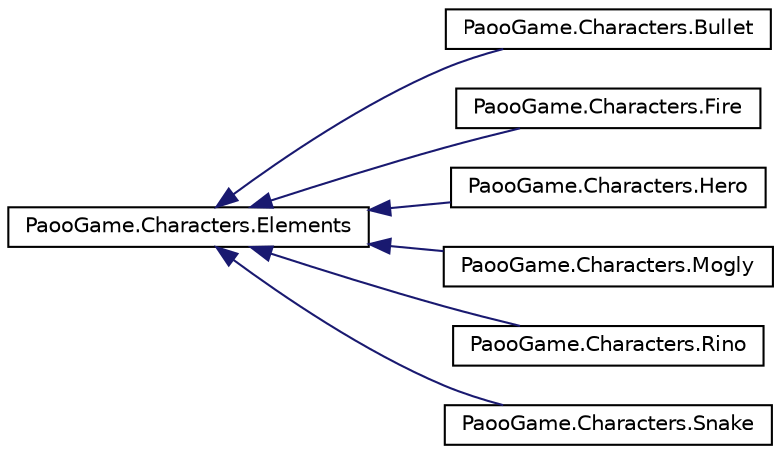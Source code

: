 digraph "Graphical Class Hierarchy"
{
 // INTERACTIVE_SVG=YES
 // LATEX_PDF_SIZE
  edge [fontname="Helvetica",fontsize="10",labelfontname="Helvetica",labelfontsize="10"];
  node [fontname="Helvetica",fontsize="10",shape=record];
  rankdir="LR";
  Node0 [label="PaooGame.Characters.Elements",height=0.2,width=0.4,color="black", fillcolor="white", style="filled",URL="$class_paoo_game_1_1_characters_1_1_elements.html",tooltip=" "];
  Node0 -> Node1 [dir="back",color="midnightblue",fontsize="10",style="solid",fontname="Helvetica"];
  Node1 [label="PaooGame.Characters.Bullet",height=0.2,width=0.4,color="black", fillcolor="white", style="filled",URL="$class_paoo_game_1_1_characters_1_1_bullet.html",tooltip=" "];
  Node0 -> Node2 [dir="back",color="midnightblue",fontsize="10",style="solid",fontname="Helvetica"];
  Node2 [label="PaooGame.Characters.Fire",height=0.2,width=0.4,color="black", fillcolor="white", style="filled",URL="$class_paoo_game_1_1_characters_1_1_fire.html",tooltip="Implementeaza notiunea de foc."];
  Node0 -> Node3 [dir="back",color="midnightblue",fontsize="10",style="solid",fontname="Helvetica"];
  Node3 [label="PaooGame.Characters.Hero",height=0.2,width=0.4,color="black", fillcolor="white", style="filled",URL="$class_paoo_game_1_1_characters_1_1_hero.html",tooltip="Implementeaza notiunea de erou(pisica)."];
  Node0 -> Node4 [dir="back",color="midnightblue",fontsize="10",style="solid",fontname="Helvetica"];
  Node4 [label="PaooGame.Characters.Mogly",height=0.2,width=0.4,color="black", fillcolor="white", style="filled",URL="$class_paoo_game_1_1_characters_1_1_mogly.html",tooltip=" "];
  Node0 -> Node5 [dir="back",color="midnightblue",fontsize="10",style="solid",fontname="Helvetica"];
  Node5 [label="PaooGame.Characters.Rino",height=0.2,width=0.4,color="black", fillcolor="white", style="filled",URL="$class_paoo_game_1_1_characters_1_1_rino.html",tooltip=" "];
  Node0 -> Node6 [dir="back",color="midnightblue",fontsize="10",style="solid",fontname="Helvetica"];
  Node6 [label="PaooGame.Characters.Snake",height=0.2,width=0.4,color="black", fillcolor="white", style="filled",URL="$class_paoo_game_1_1_characters_1_1_snake.html",tooltip=" "];
}
